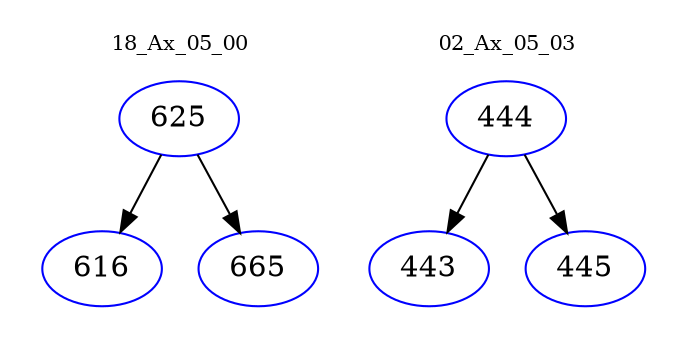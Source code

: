 digraph{
subgraph cluster_0 {
color = white
label = "18_Ax_05_00";
fontsize=10;
T0_625 [label="625", color="blue"]
T0_625 -> T0_616 [color="black"]
T0_616 [label="616", color="blue"]
T0_625 -> T0_665 [color="black"]
T0_665 [label="665", color="blue"]
}
subgraph cluster_1 {
color = white
label = "02_Ax_05_03";
fontsize=10;
T1_444 [label="444", color="blue"]
T1_444 -> T1_443 [color="black"]
T1_443 [label="443", color="blue"]
T1_444 -> T1_445 [color="black"]
T1_445 [label="445", color="blue"]
}
}
